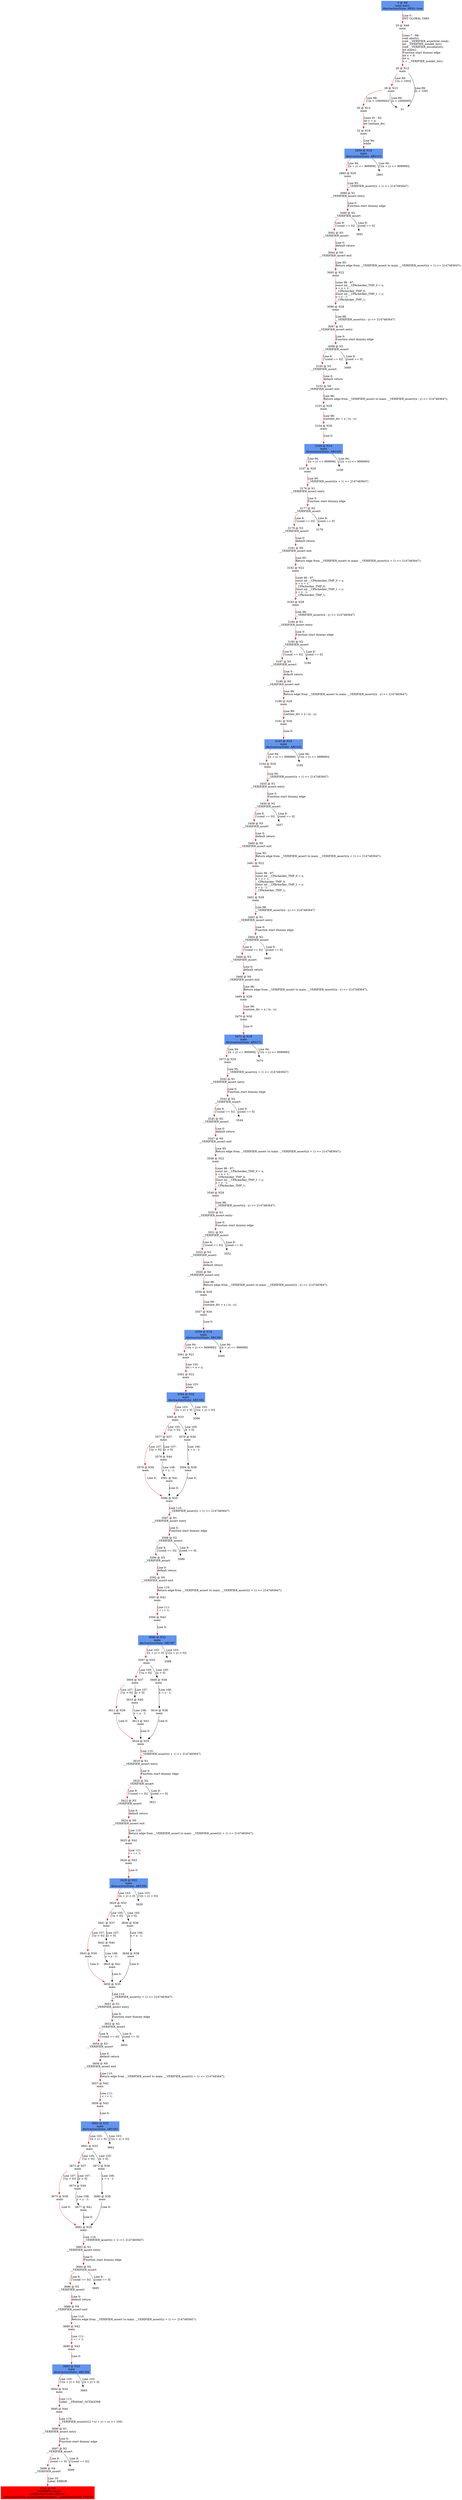 digraph ARG {
node [style="filled" shape="box" color="white"]
0 [fillcolor="cornflowerblue" label="0 @ N8\nmain entry\nAbstractionState: ABS0: true\n" id="0"]
25 [label="25 @ N46\nmain\n" id="25"]
26 [label="26 @ N12\nmain\n" id="26"]
28 [label="28 @ N15\nmain\n" id="28"]
30 [label="30 @ N13\nmain\n" id="30"]
32 [label="32 @ N18\nmain\n" id="32"]
2859 [fillcolor="cornflowerblue" label="2859 @ N19\nmain\nAbstractionState: ABS310\n" id="2859"]
2860 [label="2860 @ N20\nmain\n" id="2860"]
3089 [label="3089 @ N1\n__VERIFIER_assert entry\n" id="3089"]
3090 [label="3090 @ N2\n__VERIFIER_assert\n" id="3090"]
3092 [label="3092 @ N3\n__VERIFIER_assert\n" id="3092"]
3094 [label="3094 @ N0\n__VERIFIER_assert exit\n" id="3094"]
3095 [label="3095 @ N22\nmain\n" id="3095"]
3096 [label="3096 @ N28\nmain\n" id="3096"]
3097 [label="3097 @ N1\n__VERIFIER_assert entry\n" id="3097"]
3098 [label="3098 @ N2\n__VERIFIER_assert\n" id="3098"]
3100 [label="3100 @ N3\n__VERIFIER_assert\n" id="3100"]
3102 [label="3102 @ N0\n__VERIFIER_assert exit\n" id="3102"]
3103 [label="3103 @ N29\nmain\n" id="3103"]
3104 [label="3104 @ N30\nmain\n" id="3104"]
3106 [fillcolor="cornflowerblue" label="3106 @ N19\nmain\nAbstractionState: ABS335\n" id="3106"]
3107 [label="3107 @ N20\nmain\n" id="3107"]
3176 [label="3176 @ N1\n__VERIFIER_assert entry\n" id="3176"]
3177 [label="3177 @ N2\n__VERIFIER_assert\n" id="3177"]
3179 [label="3179 @ N3\n__VERIFIER_assert\n" id="3179"]
3181 [label="3181 @ N0\n__VERIFIER_assert exit\n" id="3181"]
3182 [label="3182 @ N22\nmain\n" id="3182"]
3183 [label="3183 @ N28\nmain\n" id="3183"]
3184 [label="3184 @ N1\n__VERIFIER_assert entry\n" id="3184"]
3185 [label="3185 @ N2\n__VERIFIER_assert\n" id="3185"]
3187 [label="3187 @ N3\n__VERIFIER_assert\n" id="3187"]
3189 [label="3189 @ N0\n__VERIFIER_assert exit\n" id="3189"]
3190 [label="3190 @ N29\nmain\n" id="3190"]
3191 [label="3191 @ N30\nmain\n" id="3191"]
3193 [fillcolor="cornflowerblue" label="3193 @ N19\nmain\nAbstractionState: ABS345\n" id="3193"]
3194 [label="3194 @ N20\nmain\n" id="3194"]
3455 [label="3455 @ N1\n__VERIFIER_assert entry\n" id="3455"]
3456 [label="3456 @ N2\n__VERIFIER_assert\n" id="3456"]
3458 [label="3458 @ N3\n__VERIFIER_assert\n" id="3458"]
3460 [label="3460 @ N0\n__VERIFIER_assert exit\n" id="3460"]
3461 [label="3461 @ N22\nmain\n" id="3461"]
3462 [label="3462 @ N28\nmain\n" id="3462"]
3463 [label="3463 @ N1\n__VERIFIER_assert entry\n" id="3463"]
3464 [label="3464 @ N2\n__VERIFIER_assert\n" id="3464"]
3466 [label="3466 @ N3\n__VERIFIER_assert\n" id="3466"]
3468 [label="3468 @ N0\n__VERIFIER_assert exit\n" id="3468"]
3469 [label="3469 @ N29\nmain\n" id="3469"]
3470 [label="3470 @ N30\nmain\n" id="3470"]
3472 [fillcolor="cornflowerblue" label="3472 @ N19\nmain\nAbstractionState: ABS373\n" id="3472"]
3473 [label="3473 @ N20\nmain\n" id="3473"]
3542 [label="3542 @ N1\n__VERIFIER_assert entry\n" id="3542"]
3543 [label="3543 @ N2\n__VERIFIER_assert\n" id="3543"]
3545 [label="3545 @ N3\n__VERIFIER_assert\n" id="3545"]
3547 [label="3547 @ N0\n__VERIFIER_assert exit\n" id="3547"]
3548 [label="3548 @ N22\nmain\n" id="3548"]
3549 [label="3549 @ N28\nmain\n" id="3549"]
3550 [label="3550 @ N1\n__VERIFIER_assert entry\n" id="3550"]
3551 [label="3551 @ N2\n__VERIFIER_assert\n" id="3551"]
3553 [label="3553 @ N3\n__VERIFIER_assert\n" id="3553"]
3555 [label="3555 @ N0\n__VERIFIER_assert exit\n" id="3555"]
3556 [label="3556 @ N29\nmain\n" id="3556"]
3557 [label="3557 @ N30\nmain\n" id="3557"]
3559 [fillcolor="cornflowerblue" label="3559 @ N19\nmain\nAbstractionState: ABS383\n" id="3559"]
3561 [label="3561 @ N21\nmain\n" id="3561"]
3562 [label="3562 @ N31\nmain\n" id="3562"]
3564 [fillcolor="cornflowerblue" label="3564 @ N32\nmain\nAbstractionState: ABS384\n" id="3564"]
3565 [label="3565 @ N33\nmain\n" id="3565"]
3577 [label="3577 @ N37\nmain\n" id="3577"]
3579 [label="3579 @ N39\nmain\n" id="3579"]
3586 [label="3586 @ N35\nmain\n" id="3586"]
3587 [label="3587 @ N1\n__VERIFIER_assert entry\n" id="3587"]
3588 [label="3588 @ N2\n__VERIFIER_assert\n" id="3588"]
3590 [label="3590 @ N3\n__VERIFIER_assert\n" id="3590"]
3592 [label="3592 @ N0\n__VERIFIER_assert exit\n" id="3592"]
3593 [label="3593 @ N42\nmain\n" id="3593"]
3594 [label="3594 @ N43\nmain\n" id="3594"]
3596 [fillcolor="cornflowerblue" label="3596 @ N32\nmain\nAbstractionState: ABS387\n" id="3596"]
3597 [label="3597 @ N33\nmain\n" id="3597"]
3609 [label="3609 @ N37\nmain\n" id="3609"]
3611 [label="3611 @ N39\nmain\n" id="3611"]
3618 [label="3618 @ N35\nmain\n" id="3618"]
3619 [label="3619 @ N1\n__VERIFIER_assert entry\n" id="3619"]
3620 [label="3620 @ N2\n__VERIFIER_assert\n" id="3620"]
3622 [label="3622 @ N3\n__VERIFIER_assert\n" id="3622"]
3624 [label="3624 @ N0\n__VERIFIER_assert exit\n" id="3624"]
3625 [label="3625 @ N42\nmain\n" id="3625"]
3626 [label="3626 @ N43\nmain\n" id="3626"]
3628 [fillcolor="cornflowerblue" label="3628 @ N32\nmain\nAbstractionState: ABS390\n" id="3628"]
3629 [label="3629 @ N33\nmain\n" id="3629"]
3641 [label="3641 @ N37\nmain\n" id="3641"]
3643 [label="3643 @ N39\nmain\n" id="3643"]
3650 [label="3650 @ N35\nmain\n" id="3650"]
3651 [label="3651 @ N1\n__VERIFIER_assert entry\n" id="3651"]
3652 [label="3652 @ N2\n__VERIFIER_assert\n" id="3652"]
3654 [label="3654 @ N3\n__VERIFIER_assert\n" id="3654"]
3656 [label="3656 @ N0\n__VERIFIER_assert exit\n" id="3656"]
3657 [label="3657 @ N42\nmain\n" id="3657"]
3658 [label="3658 @ N43\nmain\n" id="3658"]
3660 [fillcolor="cornflowerblue" label="3660 @ N32\nmain\nAbstractionState: ABS393\n" id="3660"]
3661 [label="3661 @ N33\nmain\n" id="3661"]
3673 [label="3673 @ N37\nmain\n" id="3673"]
3675 [label="3675 @ N39\nmain\n" id="3675"]
3682 [label="3682 @ N35\nmain\n" id="3682"]
3683 [label="3683 @ N1\n__VERIFIER_assert entry\n" id="3683"]
3684 [label="3684 @ N2\n__VERIFIER_assert\n" id="3684"]
3686 [label="3686 @ N3\n__VERIFIER_assert\n" id="3686"]
3688 [label="3688 @ N0\n__VERIFIER_assert exit\n" id="3688"]
3689 [label="3689 @ N42\nmain\n" id="3689"]
3690 [label="3690 @ N43\nmain\n" id="3690"]
3692 [fillcolor="cornflowerblue" label="3692 @ N32\nmain\nAbstractionState: ABS396\n" id="3692"]
3694 [label="3694 @ N34\nmain\n" id="3694"]
3695 [label="3695 @ N44\nmain\n" id="3695"]
3696 [label="3696 @ N1\n__VERIFIER_assert entry\n" id="3696"]
3697 [label="3697 @ N2\n__VERIFIER_assert\n" id="3697"]
3698 [label="3698 @ N4\n__VERIFIER_assert\n" id="3698"]
3701 [fillcolor="red" label="3701 @ N5\n__VERIFIER_assert\nAbstractionState: ABS397\n AutomatonState: ErrorLabelAutomaton: _predefinedState_ERROR\n" id="3701"]
3674 [label="3674 @ N40\nmain\n" id="3674"]
3677 [label="3677 @ N41\nmain\n" id="3677"]
3672 [label="3672 @ N36\nmain\n" id="3672"]
3680 [label="3680 @ N38\nmain\n" id="3680"]
3642 [label="3642 @ N40\nmain\n" id="3642"]
3645 [label="3645 @ N41\nmain\n" id="3645"]
3640 [label="3640 @ N36\nmain\n" id="3640"]
3648 [label="3648 @ N38\nmain\n" id="3648"]
3610 [label="3610 @ N40\nmain\n" id="3610"]
3613 [label="3613 @ N41\nmain\n" id="3613"]
3608 [label="3608 @ N36\nmain\n" id="3608"]
3616 [label="3616 @ N38\nmain\n" id="3616"]
3578 [label="3578 @ N40\nmain\n" id="3578"]
3581 [label="3581 @ N41\nmain\n" id="3581"]
3576 [label="3576 @ N36\nmain\n" id="3576"]
3584 [label="3584 @ N38\nmain\n" id="3584"]
0 -> 25 [color="red" label="Line 0: \lINIT GLOBAL VARS\l" id="0 -> 25"]
25 -> 26 [color="red" label="Lines 7 - 88: \lvoid abort();\lvoid __VERIFIER_assert(int cond);\lint __VERIFIER_nondet_int();\lvoid __VERIFIER_assume(int);\lint main();\lFunction start dummy edge\lint x = 0;\lint n;\ln = __VERIFIER_nondet_int();\l" id="25 -> 26"]
26 -> 28 [color="red" label="Line 89: \l[!(n < 100)]\l" id="26 -> 28"]
26 -> 31 [label="Line 89: \l[n < 100]\l" id="26 -> 31"]
28 -> 30 [color="red" label="Line 89: \l[!(n > 1000000)]\l" id="28 -> 30"]
28 -> 31 [label="Line 89: \l[n > 1000000]\l" id="28 -> 31"]
30 -> 32 [color="red" label="Lines 91 - 92: \lint y = n;\lint runtime_div;\l" id="30 -> 32"]
32 -> 2859 [color="red" label="Line 94: \lwhile\l" id="32 -> 2859"]
2859 -> 2860 [color="red" label="Line 94: \l[(x + y) <= 999999]\l" id="2859 -> 2860"]
2859 -> 2861 [label="Line 94: \l[!((x + y) <= 999999)]\l" id="2859 -> 2861"]
2860 -> 3089 [color="red" label="Line 95: \l__VERIFIER_assert((x + 1) <= 2147483647)\l" id="2860 -> 3089"]
3089 -> 3090 [color="red" label="Line 0: \lFunction start dummy edge\l" id="3089 -> 3090"]
3090 -> 3091 [label="Line 9: \l[cond == 0]\l" id="3090 -> 3091"]
3090 -> 3092 [color="red" label="Line 9: \l[!(cond == 0)]\l" id="3090 -> 3092"]
3092 -> 3094 [color="red" label="Line 0: \ldefault return\l" id="3092 -> 3094"]
3094 -> 3095 [color="red" label="Line 95: \lReturn edge from __VERIFIER_assert to main: __VERIFIER_assert((x + 1) <= 2147483647);\l" id="3094 -> 3095"]
3095 -> 3096 [color="red" label="Lines 96 - 97: \lconst int __CPAchecker_TMP_0 = x;\lx = x + 1;\l__CPAchecker_TMP_0;\lconst int __CPAchecker_TMP_1 = y;\ly = y - 1;\l__CPAchecker_TMP_1;\l" id="3095 -> 3096"]
3096 -> 3097 [color="red" label="Line 98: \l__VERIFIER_assert((n - y) <= 2147483647)\l" id="3096 -> 3097"]
3097 -> 3098 [color="red" label="Line 0: \lFunction start dummy edge\l" id="3097 -> 3098"]
3098 -> 3099 [label="Line 9: \l[cond == 0]\l" id="3098 -> 3099"]
3098 -> 3100 [color="red" label="Line 9: \l[!(cond == 0)]\l" id="3098 -> 3100"]
3100 -> 3102 [color="red" label="Line 0: \ldefault return\l" id="3100 -> 3102"]
3102 -> 3103 [color="red" label="Line 98: \lReturn edge from __VERIFIER_assert to main: __VERIFIER_assert((n - y) <= 2147483647);\l" id="3102 -> 3103"]
3103 -> 3104 [color="red" label="Line 99: \lruntime_div = x / (n - y);\l" id="3103 -> 3104"]
3104 -> 3106 [color="red" label="Line 0: \l\l" id="3104 -> 3106"]
3106 -> 3107 [color="red" label="Line 94: \l[(x + y) <= 999999]\l" id="3106 -> 3107"]
3106 -> 3108 [label="Line 94: \l[!((x + y) <= 999999)]\l" id="3106 -> 3108"]
3107 -> 3176 [color="red" label="Line 95: \l__VERIFIER_assert((x + 1) <= 2147483647)\l" id="3107 -> 3176"]
3176 -> 3177 [color="red" label="Line 0: \lFunction start dummy edge\l" id="3176 -> 3177"]
3177 -> 3178 [label="Line 9: \l[cond == 0]\l" id="3177 -> 3178"]
3177 -> 3179 [color="red" label="Line 9: \l[!(cond == 0)]\l" id="3177 -> 3179"]
3179 -> 3181 [color="red" label="Line 0: \ldefault return\l" id="3179 -> 3181"]
3181 -> 3182 [color="red" label="Line 95: \lReturn edge from __VERIFIER_assert to main: __VERIFIER_assert((x + 1) <= 2147483647);\l" id="3181 -> 3182"]
3182 -> 3183 [color="red" label="Lines 96 - 97: \lconst int __CPAchecker_TMP_0 = x;\lx = x + 1;\l__CPAchecker_TMP_0;\lconst int __CPAchecker_TMP_1 = y;\ly = y - 1;\l__CPAchecker_TMP_1;\l" id="3182 -> 3183"]
3183 -> 3184 [color="red" label="Line 98: \l__VERIFIER_assert((n - y) <= 2147483647)\l" id="3183 -> 3184"]
3184 -> 3185 [color="red" label="Line 0: \lFunction start dummy edge\l" id="3184 -> 3185"]
3185 -> 3186 [label="Line 9: \l[cond == 0]\l" id="3185 -> 3186"]
3185 -> 3187 [color="red" label="Line 9: \l[!(cond == 0)]\l" id="3185 -> 3187"]
3187 -> 3189 [color="red" label="Line 0: \ldefault return\l" id="3187 -> 3189"]
3189 -> 3190 [color="red" label="Line 98: \lReturn edge from __VERIFIER_assert to main: __VERIFIER_assert((n - y) <= 2147483647);\l" id="3189 -> 3190"]
3190 -> 3191 [color="red" label="Line 99: \lruntime_div = x / (n - y);\l" id="3190 -> 3191"]
3191 -> 3193 [color="red" label="Line 0: \l\l" id="3191 -> 3193"]
3193 -> 3194 [color="red" label="Line 94: \l[(x + y) <= 999999]\l" id="3193 -> 3194"]
3193 -> 3195 [label="Line 94: \l[!((x + y) <= 999999)]\l" id="3193 -> 3195"]
3194 -> 3455 [color="red" label="Line 95: \l__VERIFIER_assert((x + 1) <= 2147483647)\l" id="3194 -> 3455"]
3455 -> 3456 [color="red" label="Line 0: \lFunction start dummy edge\l" id="3455 -> 3456"]
3456 -> 3457 [label="Line 9: \l[cond == 0]\l" id="3456 -> 3457"]
3456 -> 3458 [color="red" label="Line 9: \l[!(cond == 0)]\l" id="3456 -> 3458"]
3458 -> 3460 [color="red" label="Line 0: \ldefault return\l" id="3458 -> 3460"]
3460 -> 3461 [color="red" label="Line 95: \lReturn edge from __VERIFIER_assert to main: __VERIFIER_assert((x + 1) <= 2147483647);\l" id="3460 -> 3461"]
3461 -> 3462 [color="red" label="Lines 96 - 97: \lconst int __CPAchecker_TMP_0 = x;\lx = x + 1;\l__CPAchecker_TMP_0;\lconst int __CPAchecker_TMP_1 = y;\ly = y - 1;\l__CPAchecker_TMP_1;\l" id="3461 -> 3462"]
3462 -> 3463 [color="red" label="Line 98: \l__VERIFIER_assert((n - y) <= 2147483647)\l" id="3462 -> 3463"]
3463 -> 3464 [color="red" label="Line 0: \lFunction start dummy edge\l" id="3463 -> 3464"]
3464 -> 3465 [label="Line 9: \l[cond == 0]\l" id="3464 -> 3465"]
3464 -> 3466 [color="red" label="Line 9: \l[!(cond == 0)]\l" id="3464 -> 3466"]
3466 -> 3468 [color="red" label="Line 0: \ldefault return\l" id="3466 -> 3468"]
3468 -> 3469 [color="red" label="Line 98: \lReturn edge from __VERIFIER_assert to main: __VERIFIER_assert((n - y) <= 2147483647);\l" id="3468 -> 3469"]
3469 -> 3470 [color="red" label="Line 99: \lruntime_div = x / (n - y);\l" id="3469 -> 3470"]
3470 -> 3472 [color="red" label="Line 0: \l\l" id="3470 -> 3472"]
3472 -> 3473 [color="red" label="Line 94: \l[(x + y) <= 999999]\l" id="3472 -> 3473"]
3472 -> 3474 [label="Line 94: \l[!((x + y) <= 999999)]\l" id="3472 -> 3474"]
3473 -> 3542 [color="red" label="Line 95: \l__VERIFIER_assert((x + 1) <= 2147483647)\l" id="3473 -> 3542"]
3542 -> 3543 [color="red" label="Line 0: \lFunction start dummy edge\l" id="3542 -> 3543"]
3543 -> 3544 [label="Line 9: \l[cond == 0]\l" id="3543 -> 3544"]
3543 -> 3545 [color="red" label="Line 9: \l[!(cond == 0)]\l" id="3543 -> 3545"]
3545 -> 3547 [color="red" label="Line 0: \ldefault return\l" id="3545 -> 3547"]
3547 -> 3548 [color="red" label="Line 95: \lReturn edge from __VERIFIER_assert to main: __VERIFIER_assert((x + 1) <= 2147483647);\l" id="3547 -> 3548"]
3548 -> 3549 [color="red" label="Lines 96 - 97: \lconst int __CPAchecker_TMP_0 = x;\lx = x + 1;\l__CPAchecker_TMP_0;\lconst int __CPAchecker_TMP_1 = y;\ly = y - 1;\l__CPAchecker_TMP_1;\l" id="3548 -> 3549"]
3549 -> 3550 [color="red" label="Line 98: \l__VERIFIER_assert((n - y) <= 2147483647)\l" id="3549 -> 3550"]
3550 -> 3551 [color="red" label="Line 0: \lFunction start dummy edge\l" id="3550 -> 3551"]
3551 -> 3552 [label="Line 9: \l[cond == 0]\l" id="3551 -> 3552"]
3551 -> 3553 [color="red" label="Line 9: \l[!(cond == 0)]\l" id="3551 -> 3553"]
3553 -> 3555 [color="red" label="Line 0: \ldefault return\l" id="3553 -> 3555"]
3555 -> 3556 [color="red" label="Line 98: \lReturn edge from __VERIFIER_assert to main: __VERIFIER_assert((n - y) <= 2147483647);\l" id="3555 -> 3556"]
3556 -> 3557 [color="red" label="Line 99: \lruntime_div = x / (n - y);\l" id="3556 -> 3557"]
3557 -> 3559 [color="red" label="Line 0: \l\l" id="3557 -> 3559"]
3559 -> 3560 [label="Line 94: \l[(x + y) <= 999999]\l" id="3559 -> 3560"]
3559 -> 3561 [color="red" label="Line 94: \l[!((x + y) <= 999999)]\l" id="3559 -> 3561"]
3561 -> 3562 [color="red" label="Line 102: \lint i = x + y;\l" id="3561 -> 3562"]
3562 -> 3564 [color="red" label="Line 103: \lwhile\l" id="3562 -> 3564"]
3564 -> 3565 [color="red" label="Line 103: \l[(x + y) > 0]\l" id="3564 -> 3565"]
3564 -> 3566 [label="Line 103: \l[!((x + y) > 0)]\l" id="3564 -> 3566"]
3565 -> 3576 [label="Line 105: \l[x > 0]\l" id="3565 -> 3576"]
3565 -> 3577 [color="red" label="Line 105: \l[!(x > 0)]\l" id="3565 -> 3577"]
3577 -> 3578 [label="Line 107: \l[y > 0]\l" id="3577 -> 3578"]
3577 -> 3579 [color="red" label="Line 107: \l[!(y > 0)]\l" id="3577 -> 3579"]
3579 -> 3586 [color="red" label="Line 0: \l\l" id="3579 -> 3586"]
3586 -> 3587 [color="red" label="Line 110: \l__VERIFIER_assert((i + 1) <= 2147483647)\l" id="3586 -> 3587"]
3587 -> 3588 [color="red" label="Line 0: \lFunction start dummy edge\l" id="3587 -> 3588"]
3588 -> 3589 [label="Line 9: \l[cond == 0]\l" id="3588 -> 3589"]
3588 -> 3590 [color="red" label="Line 9: \l[!(cond == 0)]\l" id="3588 -> 3590"]
3590 -> 3592 [color="red" label="Line 0: \ldefault return\l" id="3590 -> 3592"]
3592 -> 3593 [color="red" label="Line 110: \lReturn edge from __VERIFIER_assert to main: __VERIFIER_assert((i + 1) <= 2147483647);\l" id="3592 -> 3593"]
3593 -> 3594 [color="red" label="Line 111: \li = i + 1;\l" id="3593 -> 3594"]
3594 -> 3596 [color="red" label="Line 0: \l\l" id="3594 -> 3596"]
3596 -> 3597 [color="red" label="Line 103: \l[(x + y) > 0]\l" id="3596 -> 3597"]
3596 -> 3598 [label="Line 103: \l[!((x + y) > 0)]\l" id="3596 -> 3598"]
3597 -> 3608 [label="Line 105: \l[x > 0]\l" id="3597 -> 3608"]
3597 -> 3609 [color="red" label="Line 105: \l[!(x > 0)]\l" id="3597 -> 3609"]
3609 -> 3610 [label="Line 107: \l[y > 0]\l" id="3609 -> 3610"]
3609 -> 3611 [color="red" label="Line 107: \l[!(y > 0)]\l" id="3609 -> 3611"]
3611 -> 3618 [color="red" label="Line 0: \l\l" id="3611 -> 3618"]
3618 -> 3619 [color="red" label="Line 110: \l__VERIFIER_assert((i + 1) <= 2147483647)\l" id="3618 -> 3619"]
3619 -> 3620 [color="red" label="Line 0: \lFunction start dummy edge\l" id="3619 -> 3620"]
3620 -> 3621 [label="Line 9: \l[cond == 0]\l" id="3620 -> 3621"]
3620 -> 3622 [color="red" label="Line 9: \l[!(cond == 0)]\l" id="3620 -> 3622"]
3622 -> 3624 [color="red" label="Line 0: \ldefault return\l" id="3622 -> 3624"]
3624 -> 3625 [color="red" label="Line 110: \lReturn edge from __VERIFIER_assert to main: __VERIFIER_assert((i + 1) <= 2147483647);\l" id="3624 -> 3625"]
3625 -> 3626 [color="red" label="Line 111: \li = i + 1;\l" id="3625 -> 3626"]
3626 -> 3628 [color="red" label="Line 0: \l\l" id="3626 -> 3628"]
3628 -> 3629 [color="red" label="Line 103: \l[(x + y) > 0]\l" id="3628 -> 3629"]
3628 -> 3630 [label="Line 103: \l[!((x + y) > 0)]\l" id="3628 -> 3630"]
3629 -> 3640 [label="Line 105: \l[x > 0]\l" id="3629 -> 3640"]
3629 -> 3641 [color="red" label="Line 105: \l[!(x > 0)]\l" id="3629 -> 3641"]
3641 -> 3642 [label="Line 107: \l[y > 0]\l" id="3641 -> 3642"]
3641 -> 3643 [color="red" label="Line 107: \l[!(y > 0)]\l" id="3641 -> 3643"]
3643 -> 3650 [color="red" label="Line 0: \l\l" id="3643 -> 3650"]
3650 -> 3651 [color="red" label="Line 110: \l__VERIFIER_assert((i + 1) <= 2147483647)\l" id="3650 -> 3651"]
3651 -> 3652 [color="red" label="Line 0: \lFunction start dummy edge\l" id="3651 -> 3652"]
3652 -> 3653 [label="Line 9: \l[cond == 0]\l" id="3652 -> 3653"]
3652 -> 3654 [color="red" label="Line 9: \l[!(cond == 0)]\l" id="3652 -> 3654"]
3654 -> 3656 [color="red" label="Line 0: \ldefault return\l" id="3654 -> 3656"]
3656 -> 3657 [color="red" label="Line 110: \lReturn edge from __VERIFIER_assert to main: __VERIFIER_assert((i + 1) <= 2147483647);\l" id="3656 -> 3657"]
3657 -> 3658 [color="red" label="Line 111: \li = i + 1;\l" id="3657 -> 3658"]
3658 -> 3660 [color="red" label="Line 0: \l\l" id="3658 -> 3660"]
3660 -> 3661 [color="red" label="Line 103: \l[(x + y) > 0]\l" id="3660 -> 3661"]
3660 -> 3662 [label="Line 103: \l[!((x + y) > 0)]\l" id="3660 -> 3662"]
3661 -> 3672 [label="Line 105: \l[x > 0]\l" id="3661 -> 3672"]
3661 -> 3673 [color="red" label="Line 105: \l[!(x > 0)]\l" id="3661 -> 3673"]
3673 -> 3674 [label="Line 107: \l[y > 0]\l" id="3673 -> 3674"]
3673 -> 3675 [color="red" label="Line 107: \l[!(y > 0)]\l" id="3673 -> 3675"]
3675 -> 3682 [color="red" label="Line 0: \l\l" id="3675 -> 3682"]
3682 -> 3683 [color="red" label="Line 110: \l__VERIFIER_assert((i + 1) <= 2147483647)\l" id="3682 -> 3683"]
3683 -> 3684 [color="red" label="Line 0: \lFunction start dummy edge\l" id="3683 -> 3684"]
3684 -> 3685 [label="Line 9: \l[cond == 0]\l" id="3684 -> 3685"]
3684 -> 3686 [color="red" label="Line 9: \l[!(cond == 0)]\l" id="3684 -> 3686"]
3686 -> 3688 [color="red" label="Line 0: \ldefault return\l" id="3686 -> 3688"]
3688 -> 3689 [color="red" label="Line 110: \lReturn edge from __VERIFIER_assert to main: __VERIFIER_assert((i + 1) <= 2147483647);\l" id="3688 -> 3689"]
3689 -> 3690 [color="red" label="Line 111: \li = i + 1;\l" id="3689 -> 3690"]
3690 -> 3692 [color="red" label="Line 0: \l\l" id="3690 -> 3692"]
3692 -> 3693 [label="Line 103: \l[(x + y) > 0]\l" id="3692 -> 3693"]
3692 -> 3694 [color="red" label="Line 103: \l[!((x + y) > 0)]\l" id="3692 -> 3694"]
3694 -> 3695 [color="red" label="Line 113: \lLabel: __FRAMAC_OCTAGON8\l" id="3694 -> 3695"]
3695 -> 3696 [color="red" label="Line 119: \l__VERIFIER_assert((((2 * x) + y) + n) >= 100)\l" id="3695 -> 3696"]
3696 -> 3697 [color="red" label="Line 0: \lFunction start dummy edge\l" id="3696 -> 3697"]
3697 -> 3698 [color="red" label="Line 9: \l[cond == 0]\l" id="3697 -> 3698"]
3697 -> 3699 [label="Line 9: \l[!(cond == 0)]\l" id="3697 -> 3699"]
3698 -> 3701 [color="red" label="Line 10: \lLabel: ERROR\l" id="3698 -> 3701"]
3674 -> 3677 [label="Line 108: \ly = y - 1;\l" id="3674 -> 3677"]
3677 -> 3682 [label="Line 0: \l\l" id="3677 -> 3682"]
3672 -> 3680 [label="Line 106: \lx = x - 1;\l" id="3672 -> 3680"]
3680 -> 3682 [label="Line 0: \l\l" id="3680 -> 3682"]
3642 -> 3645 [label="Line 108: \ly = y - 1;\l" id="3642 -> 3645"]
3645 -> 3650 [label="Line 0: \l\l" id="3645 -> 3650"]
3640 -> 3648 [label="Line 106: \lx = x - 1;\l" id="3640 -> 3648"]
3648 -> 3650 [label="Line 0: \l\l" id="3648 -> 3650"]
3610 -> 3613 [label="Line 108: \ly = y - 1;\l" id="3610 -> 3613"]
3613 -> 3618 [label="Line 0: \l\l" id="3613 -> 3618"]
3608 -> 3616 [label="Line 106: \lx = x - 1;\l" id="3608 -> 3616"]
3616 -> 3618 [label="Line 0: \l\l" id="3616 -> 3618"]
3578 -> 3581 [label="Line 108: \ly = y - 1;\l" id="3578 -> 3581"]
3581 -> 3586 [label="Line 0: \l\l" id="3581 -> 3586"]
3576 -> 3584 [label="Line 106: \lx = x - 1;\l" id="3576 -> 3584"]
3584 -> 3586 [label="Line 0: \l\l" id="3584 -> 3586"]
}

